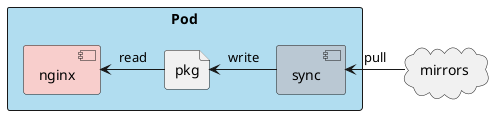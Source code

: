 @startuml

rectangle "Pod" #B1DDF0 {
component nginx #F8CECC
file pkg
component "sync" #BAC8D3
}

cloud mirrors

nginx <- pkg :read
pkg <- "sync" :write
"sync" <- mirrors :pull

@enduml
